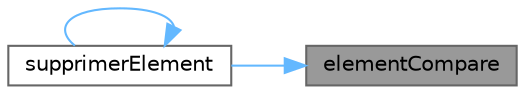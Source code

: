 digraph "elementCompare"
{
 // LATEX_PDF_SIZE
  bgcolor="transparent";
  edge [fontname=Helvetica,fontsize=10,labelfontname=Helvetica,labelfontsize=10];
  node [fontname=Helvetica,fontsize=10,shape=box,height=0.2,width=0.4];
  rankdir="RL";
  Node1 [label="elementCompare",height=0.2,width=0.4,color="gray40", fillcolor="grey60", style="filled", fontcolor="black",tooltip=" "];
  Node1 -> Node2 [dir="back",color="steelblue1",style="solid"];
  Node2 [label="supprimerElement",height=0.2,width=0.4,color="grey40", fillcolor="white", style="filled",URL="$liste_8c.html#a0c4728d19aeee907159749b5efd13f28",tooltip=" "];
  Node2 -> Node2 [dir="back",color="steelblue1",style="solid"];
}
